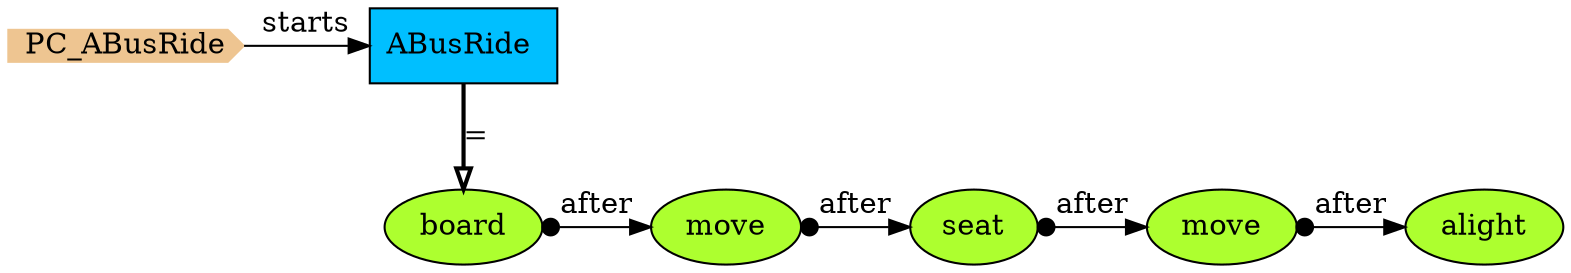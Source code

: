 digraph {
StartN_ [shape = cds,color=burlywood2,style=filled,height=.2,width=.2, label =PC_ABusRide];
board [shape=ellipse,fillcolor=greenyellow,style = filled,label="board"];
move [shape=ellipse,fillcolor=greenyellow,style = filled,label="move"];
move2 [shape=ellipse,fillcolor=greenyellow,style = filled,label="move"];
alight [shape=ellipse,fillcolor=greenyellow,style = filled,label="alight"];
seat [shape=ellipse,fillcolor=greenyellow,style = filled,label="seat"];
ABusRide [shape=box,fillcolor=deepskyblue,style = filled,label="ABusRide "];

{rank=same;move2,alight,seat}
{rank=same;move,seat,move2,alight,board}
{rank=same;ABusRide,StartN_}

move2->alight[arrowtail=dot,dir=both,label="after"];
move->seat[arrowtail=dot,dir=both,label="after"];
StartN_->ABusRide[label="starts"];
ABusRide->board[arrowhead="onormal",penwidth=2,label="="];
board->move[arrowtail=dot,dir=both,label="after"];
seat->move2[arrowtail=dot,dir=both,label="after"];
}